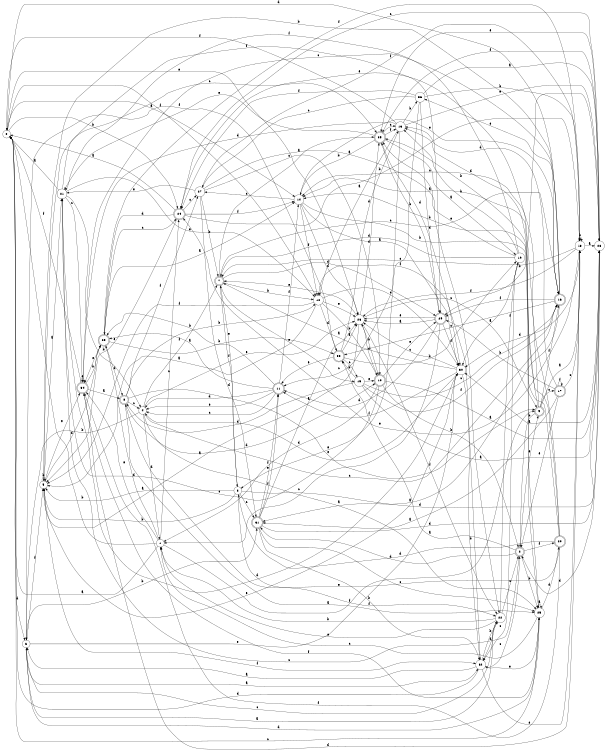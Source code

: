 digraph n30_3 {
__start0 [label="" shape="none"];

rankdir=LR;
size="8,5";

s0 [style="filled", color="black", fillcolor="white" shape="circle", label="0"];
s1 [style="filled", color="black", fillcolor="white" shape="circle", label="1"];
s2 [style="rounded,filled", color="black", fillcolor="white" shape="doublecircle", label="2"];
s3 [style="filled", color="black", fillcolor="white" shape="circle", label="3"];
s4 [style="filled", color="black", fillcolor="white" shape="circle", label="4"];
s5 [style="filled", color="black", fillcolor="white" shape="circle", label="5"];
s6 [style="filled", color="black", fillcolor="white" shape="circle", label="6"];
s7 [style="rounded,filled", color="black", fillcolor="white" shape="doublecircle", label="7"];
s8 [style="rounded,filled", color="black", fillcolor="white" shape="doublecircle", label="8"];
s9 [style="rounded,filled", color="black", fillcolor="white" shape="doublecircle", label="9"];
s10 [style="rounded,filled", color="black", fillcolor="white" shape="doublecircle", label="10"];
s11 [style="rounded,filled", color="black", fillcolor="white" shape="doublecircle", label="11"];
s12 [style="filled", color="black", fillcolor="white" shape="circle", label="12"];
s13 [style="filled", color="black", fillcolor="white" shape="circle", label="13"];
s14 [style="filled", color="black", fillcolor="white" shape="circle", label="14"];
s15 [style="filled", color="black", fillcolor="white" shape="circle", label="15"];
s16 [style="rounded,filled", color="black", fillcolor="white" shape="doublecircle", label="16"];
s17 [style="rounded,filled", color="black", fillcolor="white" shape="doublecircle", label="17"];
s18 [style="filled", color="black", fillcolor="white" shape="circle", label="18"];
s19 [style="filled", color="black", fillcolor="white" shape="circle", label="19"];
s20 [style="rounded,filled", color="black", fillcolor="white" shape="doublecircle", label="20"];
s21 [style="filled", color="black", fillcolor="white" shape="circle", label="21"];
s22 [style="filled", color="black", fillcolor="white" shape="circle", label="22"];
s23 [style="rounded,filled", color="black", fillcolor="white" shape="doublecircle", label="23"];
s24 [style="rounded,filled", color="black", fillcolor="white" shape="doublecircle", label="24"];
s25 [style="filled", color="black", fillcolor="white" shape="circle", label="25"];
s26 [style="filled", color="black", fillcolor="white" shape="circle", label="26"];
s27 [style="filled", color="black", fillcolor="white" shape="circle", label="27"];
s28 [style="filled", color="black", fillcolor="white" shape="circle", label="28"];
s29 [style="rounded,filled", color="black", fillcolor="white" shape="doublecircle", label="29"];
s30 [style="filled", color="black", fillcolor="white" shape="circle", label="30"];
s31 [style="rounded,filled", color="black", fillcolor="white" shape="doublecircle", label="31"];
s32 [style="filled", color="black", fillcolor="white" shape="circle", label="32"];
s33 [style="rounded,filled", color="black", fillcolor="white" shape="doublecircle", label="33"];
s34 [style="rounded,filled", color="black", fillcolor="white" shape="doublecircle", label="34"];
s35 [style="rounded,filled", color="black", fillcolor="white" shape="doublecircle", label="35"];
s36 [style="filled", color="black", fillcolor="white" shape="circle", label="36"];
s0 -> s14 [label="a"];
s0 -> s24 [label="b"];
s0 -> s25 [label="c"];
s0 -> s6 [label="d"];
s0 -> s26 [label="e"];
s0 -> s12 [label="f"];
s1 -> s0 [label="a"];
s1 -> s0 [label="b"];
s1 -> s24 [label="c"];
s1 -> s23 [label="d"];
s1 -> s34 [label="e"];
s1 -> s9 [label="f"];
s2 -> s33 [label="a"];
s2 -> s25 [label="b"];
s2 -> s21 [label="c"];
s2 -> s31 [label="d"];
s2 -> s9 [label="e"];
s2 -> s20 [label="f"];
s3 -> s5 [label="a"];
s3 -> s5 [label="b"];
s3 -> s31 [label="c"];
s3 -> s28 [label="d"];
s3 -> s7 [label="e"];
s3 -> s22 [label="f"];
s4 -> s25 [label="a"];
s4 -> s6 [label="b"];
s4 -> s16 [label="c"];
s4 -> s1 [label="d"];
s4 -> s26 [label="e"];
s4 -> s7 [label="f"];
s5 -> s21 [label="a"];
s5 -> s5 [label="b"];
s5 -> s35 [label="c"];
s5 -> s23 [label="d"];
s5 -> s34 [label="e"];
s5 -> s32 [label="f"];
s6 -> s32 [label="a"];
s6 -> s31 [label="b"];
s6 -> s22 [label="c"];
s6 -> s25 [label="d"];
s6 -> s30 [label="e"];
s6 -> s5 [label="f"];
s7 -> s35 [label="a"];
s7 -> s12 [label="b"];
s7 -> s16 [label="c"];
s7 -> s29 [label="d"];
s7 -> s15 [label="e"];
s7 -> s3 [label="f"];
s8 -> s25 [label="a"];
s8 -> s12 [label="b"];
s8 -> s4 [label="c"];
s8 -> s10 [label="d"];
s8 -> s9 [label="e"];
s8 -> s27 [label="f"];
s9 -> s18 [label="a"];
s9 -> s2 [label="b"];
s9 -> s17 [label="c"];
s9 -> s13 [label="d"];
s9 -> s24 [label="e"];
s9 -> s16 [label="f"];
s10 -> s28 [label="a"];
s10 -> s2 [label="b"];
s10 -> s21 [label="c"];
s10 -> s26 [label="d"];
s10 -> s29 [label="e"];
s10 -> s1 [label="f"];
s11 -> s23 [label="a"];
s11 -> s23 [label="b"];
s11 -> s4 [label="c"];
s11 -> s4 [label="d"];
s11 -> s4 [label="e"];
s11 -> s14 [label="f"];
s12 -> s5 [label="a"];
s12 -> s10 [label="b"];
s12 -> s30 [label="c"];
s12 -> s33 [label="d"];
s12 -> s26 [label="e"];
s12 -> s5 [label="f"];
s13 -> s12 [label="a"];
s13 -> s36 [label="b"];
s13 -> s11 [label="c"];
s13 -> s34 [label="d"];
s13 -> s28 [label="e"];
s13 -> s0 [label="f"];
s14 -> s30 [label="a"];
s14 -> s25 [label="b"];
s14 -> s27 [label="c"];
s14 -> s26 [label="d"];
s14 -> s16 [label="e"];
s14 -> s12 [label="f"];
s15 -> s28 [label="a"];
s15 -> s33 [label="b"];
s15 -> s16 [label="c"];
s15 -> s8 [label="d"];
s15 -> s10 [label="e"];
s15 -> s16 [label="f"];
s16 -> s31 [label="a"];
s16 -> s5 [label="b"];
s16 -> s33 [label="c"];
s16 -> s0 [label="d"];
s16 -> s36 [label="e"];
s16 -> s29 [label="f"];
s17 -> s31 [label="a"];
s17 -> s29 [label="b"];
s17 -> s18 [label="c"];
s17 -> s13 [label="d"];
s17 -> s2 [label="e"];
s17 -> s17 [label="f"];
s18 -> s28 [label="a"];
s18 -> s18 [label="b"];
s18 -> s7 [label="c"];
s18 -> s30 [label="d"];
s18 -> s24 [label="e"];
s18 -> s26 [label="f"];
s19 -> s30 [label="a"];
s19 -> s13 [label="b"];
s19 -> s32 [label="c"];
s19 -> s7 [label="d"];
s19 -> s35 [label="e"];
s19 -> s21 [label="f"];
s20 -> s14 [label="a"];
s20 -> s14 [label="b"];
s20 -> s14 [label="c"];
s20 -> s3 [label="d"];
s20 -> s8 [label="e"];
s20 -> s34 [label="f"];
s21 -> s0 [label="a"];
s21 -> s4 [label="b"];
s21 -> s34 [label="c"];
s21 -> s30 [label="d"];
s21 -> s12 [label="e"];
s21 -> s29 [label="f"];
s22 -> s6 [label="a"];
s22 -> s1 [label="b"];
s22 -> s2 [label="c"];
s22 -> s32 [label="d"];
s22 -> s1 [label="e"];
s22 -> s19 [label="f"];
s23 -> s14 [label="a"];
s23 -> s33 [label="b"];
s23 -> s24 [label="c"];
s23 -> s8 [label="d"];
s23 -> s34 [label="e"];
s23 -> s18 [label="f"];
s24 -> s0 [label="a"];
s24 -> s18 [label="b"];
s24 -> s27 [label="c"];
s24 -> s23 [label="d"];
s24 -> s5 [label="e"];
s24 -> s14 [label="f"];
s25 -> s25 [label="a"];
s25 -> s35 [label="b"];
s25 -> s1 [label="c"];
s25 -> s20 [label="d"];
s25 -> s32 [label="e"];
s25 -> s34 [label="f"];
s26 -> s5 [label="a"];
s26 -> s10 [label="b"];
s26 -> s9 [label="c"];
s26 -> s35 [label="d"];
s26 -> s7 [label="e"];
s26 -> s22 [label="f"];
s27 -> s22 [label="a"];
s27 -> s7 [label="b"];
s27 -> s10 [label="c"];
s27 -> s31 [label="d"];
s27 -> s21 [label="e"];
s27 -> s18 [label="f"];
s28 -> s30 [label="a"];
s28 -> s29 [label="b"];
s28 -> s24 [label="c"];
s28 -> s2 [label="d"];
s28 -> s35 [label="e"];
s28 -> s35 [label="f"];
s29 -> s26 [label="a"];
s29 -> s35 [label="b"];
s29 -> s1 [label="c"];
s29 -> s11 [label="d"];
s29 -> s26 [label="e"];
s29 -> s30 [label="f"];
s30 -> s7 [label="a"];
s30 -> s32 [label="b"];
s30 -> s26 [label="c"];
s30 -> s4 [label="d"];
s30 -> s5 [label="e"];
s30 -> s11 [label="f"];
s31 -> s26 [label="a"];
s31 -> s32 [label="b"];
s31 -> s25 [label="c"];
s31 -> s28 [label="d"];
s31 -> s11 [label="e"];
s31 -> s11 [label="f"];
s32 -> s6 [label="a"];
s32 -> s22 [label="b"];
s32 -> s2 [label="c"];
s32 -> s0 [label="d"];
s32 -> s18 [label="e"];
s32 -> s12 [label="f"];
s33 -> s26 [label="a"];
s33 -> s19 [label="b"];
s33 -> s15 [label="c"];
s33 -> s13 [label="d"];
s33 -> s11 [label="e"];
s33 -> s6 [label="f"];
s34 -> s8 [label="a"];
s34 -> s23 [label="b"];
s34 -> s16 [label="c"];
s34 -> s18 [label="d"];
s34 -> s34 [label="e"];
s34 -> s0 [label="f"];
s35 -> s19 [label="a"];
s35 -> s14 [label="b"];
s35 -> s13 [label="c"];
s35 -> s30 [label="d"];
s35 -> s21 [label="e"];
s35 -> s13 [label="f"];
s36 -> s28 [label="a"];
s36 -> s18 [label="b"];
s36 -> s27 [label="c"];
s36 -> s29 [label="d"];
s36 -> s3 [label="e"];
s36 -> s24 [label="f"];

}
